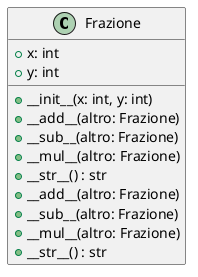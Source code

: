@startuml cleme_10
class Frazione {
    + x: int
    + y: int
    + __init__(x: int, y: int)
    + __add__(altro: Frazione)  
    + __sub__(altro: Frazione)  
    + __mul__(altro: Frazione)  
    + __str__() : str
}

Frazione : + __add__(altro: Frazione)  
Frazione : + __sub__(altro: Frazione)  
Frazione : + __mul__(altro: Frazione) 
Frazione : + __str__() : str
@enduml
